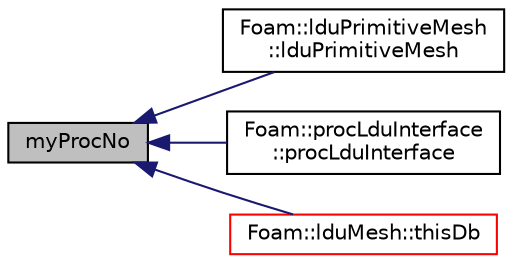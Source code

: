 digraph "myProcNo"
{
  bgcolor="transparent";
  edge [fontname="Helvetica",fontsize="10",labelfontname="Helvetica",labelfontsize="10"];
  node [fontname="Helvetica",fontsize="10",shape=record];
  rankdir="LR";
  Node1 [label="myProcNo",height=0.2,width=0.4,color="black", fillcolor="grey75", style="filled", fontcolor="black"];
  Node1 -> Node2 [dir="back",color="midnightblue",fontsize="10",style="solid",fontname="Helvetica"];
  Node2 [label="Foam::lduPrimitiveMesh\l::lduPrimitiveMesh",height=0.2,width=0.4,color="black",URL="$a01305.html#aeae1eb8af27cafdc116980dd48968d19",tooltip="Construct by combining multiple meshes. The meshes come from. "];
  Node1 -> Node3 [dir="back",color="midnightblue",fontsize="10",style="solid",fontname="Helvetica"];
  Node3 [label="Foam::procLduInterface\l::procLduInterface",height=0.2,width=0.4,color="black",URL="$a02033.html#a3547e45b50df57937b53a84704f7eb27"];
  Node1 -> Node4 [dir="back",color="midnightblue",fontsize="10",style="solid",fontname="Helvetica"];
  Node4 [label="Foam::lduMesh::thisDb",height=0.2,width=0.4,color="red",URL="$a01304.html#a1954a3b5059aa17fa01f901274f5ac4a",tooltip="Return the object registry. "];
}
